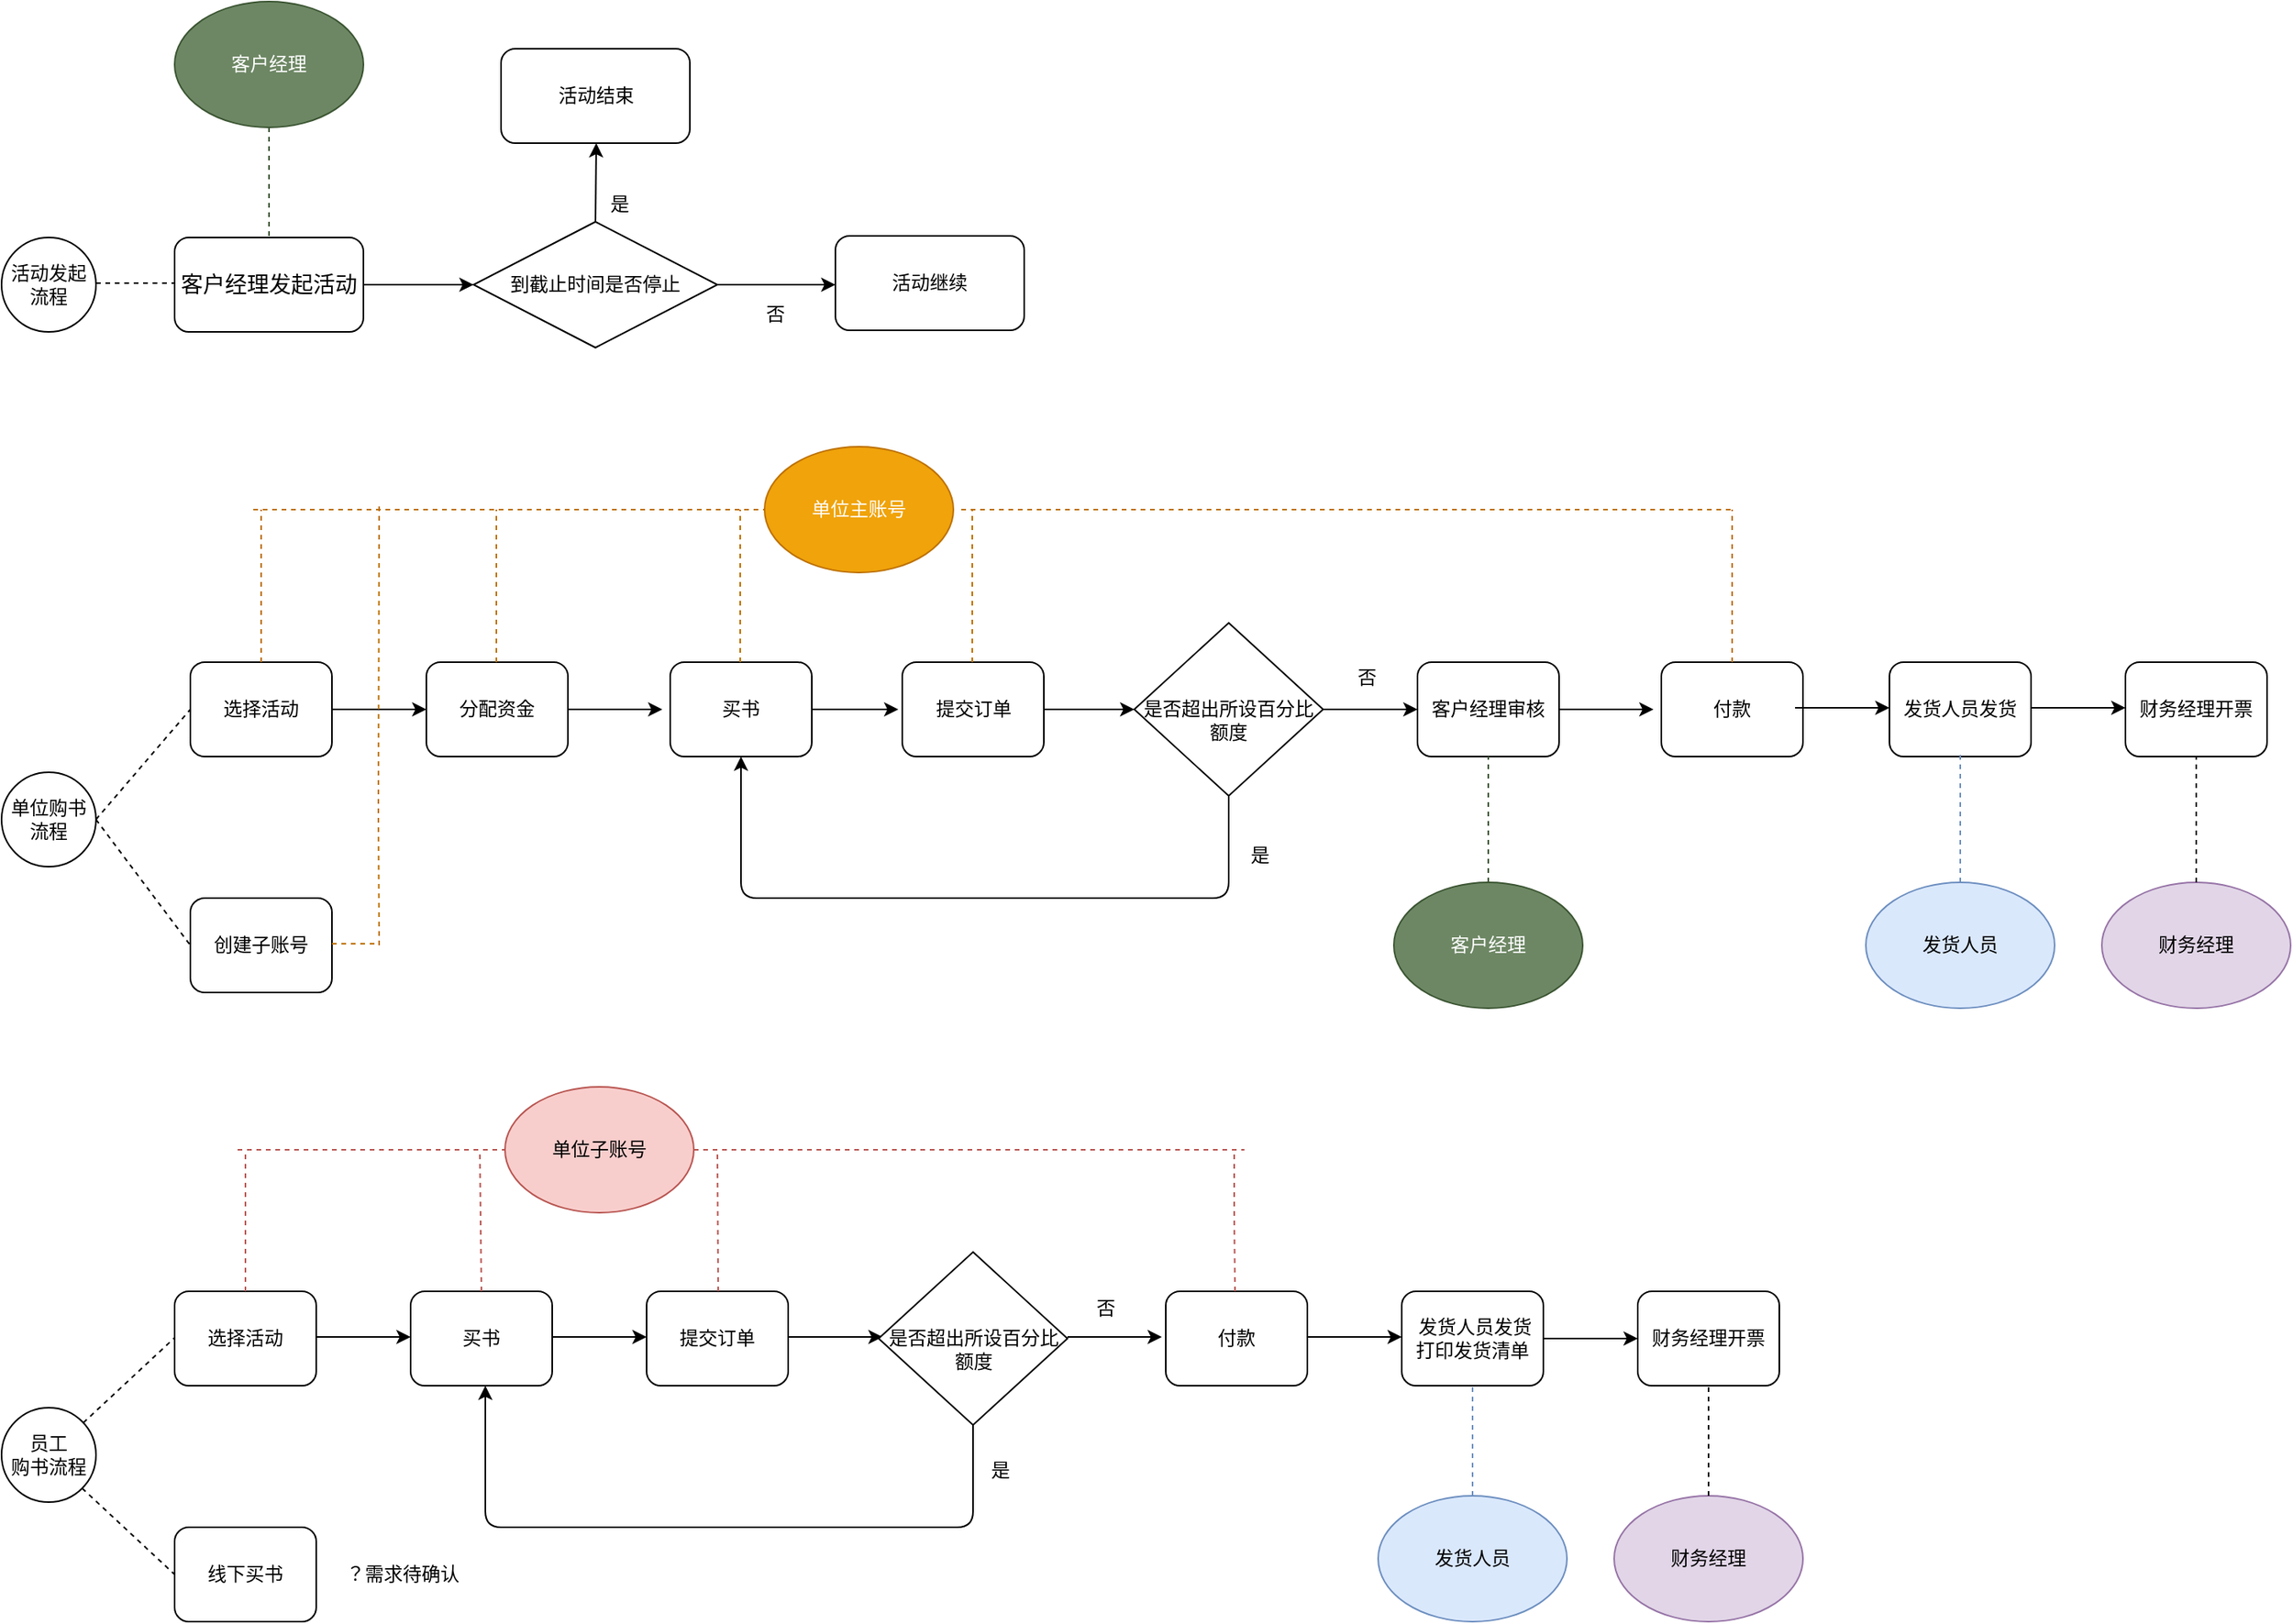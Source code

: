 <mxfile pages="3" version="11.2.5" type="github"><diagram id="-rcwsGSLVSfgS0dbpl9o" name="Page-1"><mxGraphModel dx="1278" dy="508" grid="1" gridSize="10" guides="1" tooltips="1" connect="1" arrows="1" fold="1" page="1" pageScale="1" pageWidth="827" pageHeight="1169" math="0" shadow="0"><root><mxCell id="0"/><mxCell id="1" parent="0"/><mxCell id="UV1tij4vl6bPp7Pva2uE-93" value="" style="edgeStyle=orthogonalEdgeStyle;rounded=0;orthogonalLoop=1;jettySize=auto;html=1;" parent="1" source="UV1tij4vl6bPp7Pva2uE-1" edge="1"><mxGeometry relative="1" as="geometry"><mxPoint x="320" y="210" as="targetPoint"/></mxGeometry></mxCell><mxCell id="UV1tij4vl6bPp7Pva2uE-1" value="&lt;font style=&quot;font-size: 14px&quot;&gt;客户经理发起活动&lt;/font&gt;" style="rounded=1;whiteSpace=wrap;html=1;" parent="1" vertex="1"><mxGeometry x="130" y="180" width="120" height="60" as="geometry"/></mxCell><mxCell id="UV1tij4vl6bPp7Pva2uE-5" value="选择活动" style="rounded=1;whiteSpace=wrap;html=1;" parent="1" vertex="1"><mxGeometry x="140" y="450" width="90" height="60" as="geometry"/></mxCell><mxCell id="UV1tij4vl6bPp7Pva2uE-6" value="单位购书流程" style="ellipse;whiteSpace=wrap;html=1;aspect=fixed;" parent="1" vertex="1"><mxGeometry x="20" y="520" width="60" height="60" as="geometry"/></mxCell><mxCell id="UV1tij4vl6bPp7Pva2uE-7" value="" style="endArrow=none;dashed=1;html=1;exitX=1;exitY=0.5;exitDx=0;exitDy=0;entryX=0;entryY=0.5;entryDx=0;entryDy=0;" parent="1" source="UV1tij4vl6bPp7Pva2uE-6" target="UV1tij4vl6bPp7Pva2uE-5" edge="1"><mxGeometry width="50" height="50" relative="1" as="geometry"><mxPoint x="90" y="500" as="sourcePoint"/><mxPoint x="140" y="450" as="targetPoint"/></mxGeometry></mxCell><mxCell id="UV1tij4vl6bPp7Pva2uE-8" value="" style="endArrow=classic;html=1;exitX=1;exitY=0.5;exitDx=0;exitDy=0;" parent="1" source="UV1tij4vl6bPp7Pva2uE-5" edge="1"><mxGeometry width="50" height="50" relative="1" as="geometry"><mxPoint x="315" y="505" as="sourcePoint"/><mxPoint x="290" y="480" as="targetPoint"/></mxGeometry></mxCell><mxCell id="UV1tij4vl6bPp7Pva2uE-10" value="分配资金" style="rounded=1;whiteSpace=wrap;html=1;" parent="1" vertex="1"><mxGeometry x="290" y="450" width="90" height="60" as="geometry"/></mxCell><mxCell id="UV1tij4vl6bPp7Pva2uE-12" value="" style="endArrow=classic;html=1;exitX=1;exitY=0.5;exitDx=0;exitDy=0;" parent="1" edge="1"><mxGeometry width="50" height="50" relative="1" as="geometry"><mxPoint x="380" y="480" as="sourcePoint"/><mxPoint x="440" y="480" as="targetPoint"/></mxGeometry></mxCell><mxCell id="UV1tij4vl6bPp7Pva2uE-14" value="" style="endArrow=classic;html=1;exitX=1;exitY=0.5;exitDx=0;exitDy=0;" parent="1" edge="1"><mxGeometry width="50" height="50" relative="1" as="geometry"><mxPoint x="530" y="480" as="sourcePoint"/><mxPoint x="590" y="480" as="targetPoint"/></mxGeometry></mxCell><mxCell id="UV1tij4vl6bPp7Pva2uE-15" value="买书" style="rounded=1;whiteSpace=wrap;html=1;" parent="1" vertex="1"><mxGeometry x="445" y="450" width="90" height="60" as="geometry"/></mxCell><mxCell id="UV1tij4vl6bPp7Pva2uE-16" value="" style="endArrow=classic;html=1;exitX=1;exitY=0.5;exitDx=0;exitDy=0;" parent="1" edge="1"><mxGeometry width="50" height="50" relative="1" as="geometry"><mxPoint x="680" y="480" as="sourcePoint"/><mxPoint x="740" y="480" as="targetPoint"/></mxGeometry></mxCell><mxCell id="UV1tij4vl6bPp7Pva2uE-17" value="客户经理审核" style="rounded=1;whiteSpace=wrap;html=1;" parent="1" vertex="1"><mxGeometry x="920" y="450" width="90" height="60" as="geometry"/></mxCell><mxCell id="UV1tij4vl6bPp7Pva2uE-20" value="" style="endArrow=classic;html=1;exitX=1;exitY=0.5;exitDx=0;exitDy=0;" parent="1" edge="1"><mxGeometry width="50" height="50" relative="1" as="geometry"><mxPoint x="1010" y="480" as="sourcePoint"/><mxPoint x="1070" y="480" as="targetPoint"/></mxGeometry></mxCell><mxCell id="UV1tij4vl6bPp7Pva2uE-21" value="付款" style="rounded=1;whiteSpace=wrap;html=1;" parent="1" vertex="1"><mxGeometry x="1075" y="450" width="90" height="60" as="geometry"/></mxCell><mxCell id="UV1tij4vl6bPp7Pva2uE-22" value="活动发起流程" style="ellipse;whiteSpace=wrap;html=1;aspect=fixed;" parent="1" vertex="1"><mxGeometry x="20" y="180" width="60" height="60" as="geometry"/></mxCell><mxCell id="UV1tij4vl6bPp7Pva2uE-23" value="" style="endArrow=none;dashed=1;html=1;exitX=1;exitY=0.5;exitDx=0;exitDy=0;entryX=0;entryY=0.5;entryDx=0;entryDy=0;" parent="1" edge="1"><mxGeometry width="50" height="50" relative="1" as="geometry"><mxPoint x="80" y="209" as="sourcePoint"/><mxPoint x="130" y="209" as="targetPoint"/></mxGeometry></mxCell><mxCell id="UV1tij4vl6bPp7Pva2uE-24" value="发货人员发货" style="rounded=1;whiteSpace=wrap;html=1;" parent="1" vertex="1"><mxGeometry x="1220" y="450" width="90" height="60" as="geometry"/></mxCell><mxCell id="UV1tij4vl6bPp7Pva2uE-25" value="" style="endArrow=classic;html=1;exitX=1;exitY=0.5;exitDx=0;exitDy=0;" parent="1" edge="1"><mxGeometry width="50" height="50" relative="1" as="geometry"><mxPoint x="1160" y="479" as="sourcePoint"/><mxPoint x="1220" y="479" as="targetPoint"/></mxGeometry></mxCell><mxCell id="UV1tij4vl6bPp7Pva2uE-26" value="提交订单" style="rounded=1;whiteSpace=wrap;html=1;" parent="1" vertex="1"><mxGeometry x="592.5" y="450" width="90" height="60" as="geometry"/></mxCell><mxCell id="UV1tij4vl6bPp7Pva2uE-28" value="" style="endArrow=classic;html=1;exitX=1;exitY=0.5;exitDx=0;exitDy=0;" parent="1" edge="1"><mxGeometry width="50" height="50" relative="1" as="geometry"><mxPoint x="1310" y="479" as="sourcePoint"/><mxPoint x="1370" y="479" as="targetPoint"/></mxGeometry></mxCell><mxCell id="UV1tij4vl6bPp7Pva2uE-29" value="财务经理开票" style="rounded=1;whiteSpace=wrap;html=1;" parent="1" vertex="1"><mxGeometry x="1370" y="450" width="90" height="60" as="geometry"/></mxCell><mxCell id="UV1tij4vl6bPp7Pva2uE-31" value="创建子账号" style="rounded=1;whiteSpace=wrap;html=1;" parent="1" vertex="1"><mxGeometry x="140" y="600" width="90" height="60" as="geometry"/></mxCell><mxCell id="UV1tij4vl6bPp7Pva2uE-32" value="" style="endArrow=none;dashed=1;html=1;exitX=1;exitY=0.5;exitDx=0;exitDy=0;entryX=0;entryY=0.5;entryDx=0;entryDy=0;" parent="1" source="UV1tij4vl6bPp7Pva2uE-6" target="UV1tij4vl6bPp7Pva2uE-31" edge="1"><mxGeometry width="50" height="50" relative="1" as="geometry"><mxPoint x="80" y="700" as="sourcePoint"/><mxPoint x="140" y="600" as="targetPoint"/></mxGeometry></mxCell><mxCell id="UV1tij4vl6bPp7Pva2uE-34" value="&lt;div&gt;员工&lt;/div&gt;购书流程" style="ellipse;whiteSpace=wrap;html=1;aspect=fixed;" parent="1" vertex="1"><mxGeometry x="20" y="924" width="60" height="60" as="geometry"/></mxCell><mxCell id="UV1tij4vl6bPp7Pva2uE-35" value="" style="endArrow=none;dashed=1;html=1;entryX=0;entryY=0.5;entryDx=0;entryDy=0;" parent="1" edge="1" source="UV1tij4vl6bPp7Pva2uE-34"><mxGeometry width="50" height="50" relative="1" as="geometry"><mxPoint x="80" y="879.5" as="sourcePoint"/><mxPoint x="130" y="879.5" as="targetPoint"/></mxGeometry></mxCell><mxCell id="UV1tij4vl6bPp7Pva2uE-37" value="选择活动" style="rounded=1;whiteSpace=wrap;html=1;" parent="1" vertex="1"><mxGeometry x="130" y="850" width="90" height="60" as="geometry"/></mxCell><mxCell id="UV1tij4vl6bPp7Pva2uE-38" value="" style="endArrow=classic;html=1;exitX=1;exitY=0.5;exitDx=0;exitDy=0;" parent="1" edge="1"><mxGeometry width="50" height="50" relative="1" as="geometry"><mxPoint x="220" y="879" as="sourcePoint"/><mxPoint x="280" y="879" as="targetPoint"/></mxGeometry></mxCell><mxCell id="UV1tij4vl6bPp7Pva2uE-39" value="买书" style="rounded=1;whiteSpace=wrap;html=1;" parent="1" vertex="1"><mxGeometry x="280" y="850" width="90" height="60" as="geometry"/></mxCell><mxCell id="UV1tij4vl6bPp7Pva2uE-40" value="" style="endArrow=classic;html=1;exitX=1;exitY=0.5;exitDx=0;exitDy=0;" parent="1" edge="1"><mxGeometry width="50" height="50" relative="1" as="geometry"><mxPoint x="370" y="879" as="sourcePoint"/><mxPoint x="430" y="879" as="targetPoint"/></mxGeometry></mxCell><mxCell id="UV1tij4vl6bPp7Pva2uE-41" value="提交订单" style="rounded=1;whiteSpace=wrap;html=1;" parent="1" vertex="1"><mxGeometry x="430" y="850" width="90" height="60" as="geometry"/></mxCell><mxCell id="UV1tij4vl6bPp7Pva2uE-42" value="付款" style="rounded=1;whiteSpace=wrap;html=1;" parent="1" vertex="1"><mxGeometry x="760" y="850" width="90" height="60" as="geometry"/></mxCell><mxCell id="UV1tij4vl6bPp7Pva2uE-43" value="" style="endArrow=classic;html=1;exitX=1;exitY=0.5;exitDx=0;exitDy=0;" parent="1" edge="1"><mxGeometry width="50" height="50" relative="1" as="geometry"><mxPoint x="520" y="879" as="sourcePoint"/><mxPoint x="580" y="879" as="targetPoint"/></mxGeometry></mxCell><mxCell id="UV1tij4vl6bPp7Pva2uE-44" value="" style="endArrow=classic;html=1;exitX=1;exitY=0.5;exitDx=0;exitDy=0;" parent="1" edge="1"><mxGeometry width="50" height="50" relative="1" as="geometry"><mxPoint x="850" y="879" as="sourcePoint"/><mxPoint x="910" y="879" as="targetPoint"/></mxGeometry></mxCell><mxCell id="UV1tij4vl6bPp7Pva2uE-45" value="&lt;div&gt;&amp;nbsp;发货人员发货&lt;/div&gt;&lt;div&gt;打印发货清单&lt;br&gt;&lt;/div&gt;" style="rounded=1;whiteSpace=wrap;html=1;" parent="1" vertex="1"><mxGeometry x="910" y="850" width="90" height="60" as="geometry"/></mxCell><mxCell id="UV1tij4vl6bPp7Pva2uE-47" value="财务经理开票" style="rounded=1;whiteSpace=wrap;html=1;" parent="1" vertex="1"><mxGeometry x="1060" y="850" width="90" height="60" as="geometry"/></mxCell><mxCell id="UV1tij4vl6bPp7Pva2uE-49" value="" style="endArrow=classic;html=1;exitX=1;exitY=0.5;exitDx=0;exitDy=0;" parent="1" edge="1"><mxGeometry width="50" height="50" relative="1" as="geometry"><mxPoint x="1000" y="880" as="sourcePoint"/><mxPoint x="1060" y="880" as="targetPoint"/></mxGeometry></mxCell><mxCell id="UV1tij4vl6bPp7Pva2uE-50" value="单位子账号" style="ellipse;whiteSpace=wrap;html=1;fillColor=#f8cecc;strokeColor=#b85450;" parent="1" vertex="1"><mxGeometry x="340" y="720" width="120" height="80" as="geometry"/></mxCell><mxCell id="UV1tij4vl6bPp7Pva2uE-51" value="" style="endArrow=none;dashed=1;html=1;entryX=0;entryY=0.5;entryDx=0;entryDy=0;fillColor=#f8cecc;strokeColor=#b85450;" parent="1" target="UV1tij4vl6bPp7Pva2uE-50" edge="1"><mxGeometry width="50" height="50" relative="1" as="geometry"><mxPoint x="170" y="760" as="sourcePoint"/><mxPoint x="265" y="735" as="targetPoint"/></mxGeometry></mxCell><mxCell id="UV1tij4vl6bPp7Pva2uE-52" value="" style="endArrow=none;dashed=1;html=1;exitX=0.5;exitY=0;exitDx=0;exitDy=0;fillColor=#f8cecc;strokeColor=#b85450;" parent="1" source="UV1tij4vl6bPp7Pva2uE-37" edge="1"><mxGeometry width="50" height="50" relative="1" as="geometry"><mxPoint x="92.5" y="759.5" as="sourcePoint"/><mxPoint x="175" y="760" as="targetPoint"/></mxGeometry></mxCell><mxCell id="UV1tij4vl6bPp7Pva2uE-53" value="" style="endArrow=none;dashed=1;html=1;exitX=0.5;exitY=0;exitDx=0;exitDy=0;fillColor=#f8cecc;strokeColor=#b85450;" parent="1" source="UV1tij4vl6bPp7Pva2uE-39" edge="1"><mxGeometry width="50" height="50" relative="1" as="geometry"><mxPoint x="324" y="890" as="sourcePoint"/><mxPoint x="324" y="760" as="targetPoint"/></mxGeometry></mxCell><mxCell id="UV1tij4vl6bPp7Pva2uE-54" value="" style="endArrow=none;dashed=1;html=1;exitX=0.5;exitY=0;exitDx=0;exitDy=0;fillColor=#f8cecc;strokeColor=#b85450;" parent="1" edge="1"><mxGeometry width="50" height="50" relative="1" as="geometry"><mxPoint x="475.5" y="850" as="sourcePoint"/><mxPoint x="475" y="760" as="targetPoint"/></mxGeometry></mxCell><mxCell id="UV1tij4vl6bPp7Pva2uE-55" value="" style="endArrow=none;dashed=1;html=1;fillColor=#f8cecc;strokeColor=#b85450;exitX=1;exitY=0.5;exitDx=0;exitDy=0;" parent="1" source="UV1tij4vl6bPp7Pva2uE-50" edge="1"><mxGeometry width="50" height="50" relative="1" as="geometry"><mxPoint x="385" y="759.5" as="sourcePoint"/><mxPoint x="810" y="760" as="targetPoint"/></mxGeometry></mxCell><mxCell id="UV1tij4vl6bPp7Pva2uE-56" value="" style="endArrow=none;dashed=1;html=1;exitX=0.5;exitY=0;exitDx=0;exitDy=0;fillColor=#f8cecc;strokeColor=#b85450;" parent="1" edge="1"><mxGeometry width="50" height="50" relative="1" as="geometry"><mxPoint x="804" y="850" as="sourcePoint"/><mxPoint x="803.5" y="760" as="targetPoint"/><Array as="points"><mxPoint x="803.5" y="800"/></Array></mxGeometry></mxCell><mxCell id="UV1tij4vl6bPp7Pva2uE-57" value="发货人员" style="ellipse;whiteSpace=wrap;html=1;fillColor=#dae8fc;strokeColor=#6c8ebf;" parent="1" vertex="1"><mxGeometry x="895" y="980" width="120" height="80" as="geometry"/></mxCell><mxCell id="UV1tij4vl6bPp7Pva2uE-58" value="" style="endArrow=none;dashed=1;html=1;exitX=0.5;exitY=0;exitDx=0;exitDy=0;entryX=0.5;entryY=1;entryDx=0;entryDy=0;fillColor=#dae8fc;strokeColor=#6c8ebf;" parent="1" source="UV1tij4vl6bPp7Pva2uE-57" target="UV1tij4vl6bPp7Pva2uE-45" edge="1"><mxGeometry width="50" height="50" relative="1" as="geometry"><mxPoint x="930" y="980" as="sourcePoint"/><mxPoint x="980" y="930" as="targetPoint"/></mxGeometry></mxCell><mxCell id="UV1tij4vl6bPp7Pva2uE-59" value="财务经理" style="ellipse;whiteSpace=wrap;html=1;fillColor=#e1d5e7;strokeColor=#9673a6;" parent="1" vertex="1"><mxGeometry x="1045" y="980" width="120" height="80" as="geometry"/></mxCell><mxCell id="UV1tij4vl6bPp7Pva2uE-60" value="" style="endArrow=none;dashed=1;html=1;exitX=0.5;exitY=0;exitDx=0;exitDy=0;entryX=0.5;entryY=1;entryDx=0;entryDy=0;" parent="1" source="UV1tij4vl6bPp7Pva2uE-59" target="UV1tij4vl6bPp7Pva2uE-47" edge="1"><mxGeometry width="50" height="50" relative="1" as="geometry"><mxPoint x="1090" y="980" as="sourcePoint"/><mxPoint x="1140" y="930" as="targetPoint"/></mxGeometry></mxCell><mxCell id="UV1tij4vl6bPp7Pva2uE-61" value="单位主账号" style="ellipse;whiteSpace=wrap;html=1;fillColor=#f0a30a;strokeColor=#BD7000;fontColor=#ffffff;" parent="1" vertex="1"><mxGeometry x="505" y="313" width="120" height="80" as="geometry"/></mxCell><mxCell id="UV1tij4vl6bPp7Pva2uE-62" value="" style="endArrow=none;dashed=1;html=1;entryX=0;entryY=0.5;entryDx=0;entryDy=0;fillColor=#f0a30a;strokeColor=#BD7000;" parent="1" target="UV1tij4vl6bPp7Pva2uE-61" edge="1"><mxGeometry width="50" height="50" relative="1" as="geometry"><mxPoint x="180" y="353" as="sourcePoint"/><mxPoint x="355" y="319" as="targetPoint"/></mxGeometry></mxCell><mxCell id="UV1tij4vl6bPp7Pva2uE-63" value="" style="endArrow=none;dashed=1;html=1;fillColor=#f0a30a;strokeColor=#BD7000;exitX=0.5;exitY=0;exitDx=0;exitDy=0;" parent="1" source="UV1tij4vl6bPp7Pva2uE-5" edge="1"><mxGeometry width="50" height="50" relative="1" as="geometry"><mxPoint x="185" y="443" as="sourcePoint"/><mxPoint x="185" y="353" as="targetPoint"/></mxGeometry></mxCell><mxCell id="UV1tij4vl6bPp7Pva2uE-64" value="" style="endArrow=none;dashed=1;html=1;fillColor=#f0a30a;strokeColor=#BD7000;exitX=0.5;exitY=0;exitDx=0;exitDy=0;" parent="1" edge="1"><mxGeometry width="50" height="50" relative="1" as="geometry"><mxPoint x="334.5" y="450" as="sourcePoint"/><mxPoint x="334.5" y="353" as="targetPoint"/></mxGeometry></mxCell><mxCell id="UV1tij4vl6bPp7Pva2uE-65" value="" style="endArrow=none;dashed=1;html=1;fillColor=#f0a30a;strokeColor=#BD7000;" parent="1" edge="1"><mxGeometry width="50" height="50" relative="1" as="geometry"><mxPoint x="630" y="353" as="sourcePoint"/><mxPoint x="1120" y="353" as="targetPoint"/></mxGeometry></mxCell><mxCell id="UV1tij4vl6bPp7Pva2uE-66" value="" style="endArrow=none;dashed=1;html=1;fillColor=#f0a30a;strokeColor=#BD7000;exitX=0.5;exitY=0;exitDx=0;exitDy=0;" parent="1" edge="1"><mxGeometry width="50" height="50" relative="1" as="geometry"><mxPoint x="489.5" y="450" as="sourcePoint"/><mxPoint x="489.5" y="353" as="targetPoint"/></mxGeometry></mxCell><mxCell id="UV1tij4vl6bPp7Pva2uE-67" value="" style="endArrow=none;dashed=1;html=1;fillColor=#f0a30a;strokeColor=#BD7000;exitX=0.5;exitY=0;exitDx=0;exitDy=0;" parent="1" edge="1"><mxGeometry width="50" height="50" relative="1" as="geometry"><mxPoint x="637" y="450" as="sourcePoint"/><mxPoint x="637" y="353" as="targetPoint"/></mxGeometry></mxCell><mxCell id="UV1tij4vl6bPp7Pva2uE-68" value="客户经理" style="ellipse;whiteSpace=wrap;html=1;fillColor=#6d8764;strokeColor=#3A5431;fontColor=#ffffff;" parent="1" vertex="1"><mxGeometry x="905" y="590" width="120" height="80" as="geometry"/></mxCell><mxCell id="UV1tij4vl6bPp7Pva2uE-73" value="" style="endArrow=none;dashed=1;html=1;fillColor=#6d8764;strokeColor=#3A5431;" parent="1" edge="1"><mxGeometry width="50" height="50" relative="1" as="geometry"><mxPoint x="965" y="590" as="sourcePoint"/><mxPoint x="965" y="510" as="targetPoint"/></mxGeometry></mxCell><mxCell id="UV1tij4vl6bPp7Pva2uE-74" value="" style="endArrow=none;dashed=1;html=1;fillColor=#f0a30a;strokeColor=#BD7000;exitX=0.5;exitY=0;exitDx=0;exitDy=0;" parent="1" edge="1"><mxGeometry width="50" height="50" relative="1" as="geometry"><mxPoint x="1120" y="450" as="sourcePoint"/><mxPoint x="1120" y="353" as="targetPoint"/></mxGeometry></mxCell><mxCell id="UV1tij4vl6bPp7Pva2uE-76" value="发货人员" style="ellipse;whiteSpace=wrap;html=1;fillColor=#dae8fc;strokeColor=#6c8ebf;" parent="1" vertex="1"><mxGeometry x="1205" y="590" width="120" height="80" as="geometry"/></mxCell><mxCell id="UV1tij4vl6bPp7Pva2uE-77" value="" style="endArrow=none;dashed=1;html=1;exitX=0.5;exitY=0;exitDx=0;exitDy=0;entryX=0.5;entryY=1;entryDx=0;entryDy=0;fillColor=#dae8fc;strokeColor=#6c8ebf;" parent="1" source="UV1tij4vl6bPp7Pva2uE-76" edge="1"><mxGeometry width="50" height="50" relative="1" as="geometry"><mxPoint x="1240" y="579" as="sourcePoint"/><mxPoint x="1265" y="509" as="targetPoint"/></mxGeometry></mxCell><mxCell id="UV1tij4vl6bPp7Pva2uE-78" value="财务经理" style="ellipse;whiteSpace=wrap;html=1;fillColor=#e1d5e7;strokeColor=#9673a6;" parent="1" vertex="1"><mxGeometry x="1355" y="590" width="120" height="80" as="geometry"/></mxCell><mxCell id="UV1tij4vl6bPp7Pva2uE-79" value="" style="endArrow=none;dashed=1;html=1;exitX=0.5;exitY=0;exitDx=0;exitDy=0;entryX=0.5;entryY=1;entryDx=0;entryDy=0;" parent="1" source="UV1tij4vl6bPp7Pva2uE-78" target="UV1tij4vl6bPp7Pva2uE-29" edge="1"><mxGeometry width="50" height="50" relative="1" as="geometry"><mxPoint x="1405" y="625" as="sourcePoint"/><mxPoint x="1420" y="555" as="targetPoint"/></mxGeometry></mxCell><mxCell id="UV1tij4vl6bPp7Pva2uE-82" value="" style="endArrow=none;dashed=1;html=1;fillColor=#f0a30a;strokeColor=#BD7000;" parent="1" edge="1"><mxGeometry width="50" height="50" relative="1" as="geometry"><mxPoint x="260" y="630" as="sourcePoint"/><mxPoint x="260" y="350" as="targetPoint"/><Array as="points"><mxPoint x="259.5" y="547"/></Array></mxGeometry></mxCell><mxCell id="UV1tij4vl6bPp7Pva2uE-83" value="" style="endArrow=none;dashed=1;html=1;fillColor=#f0a30a;strokeColor=#BD7000;" parent="1" edge="1"><mxGeometry width="50" height="50" relative="1" as="geometry"><mxPoint x="230" y="629" as="sourcePoint"/><mxPoint x="260" y="629" as="targetPoint"/></mxGeometry></mxCell><mxCell id="UV1tij4vl6bPp7Pva2uE-90" value="客户经理" style="ellipse;whiteSpace=wrap;html=1;fillColor=#6d8764;strokeColor=#3A5431;fontColor=#ffffff;" parent="1" vertex="1"><mxGeometry x="130" y="30" width="120" height="80" as="geometry"/></mxCell><mxCell id="UV1tij4vl6bPp7Pva2uE-91" value="" style="endArrow=none;dashed=1;html=1;fillColor=#6d8764;strokeColor=#3A5431;entryX=0.5;entryY=0;entryDx=0;entryDy=0;exitX=0.5;exitY=1;exitDx=0;exitDy=0;" parent="1" source="UV1tij4vl6bPp7Pva2uE-90" target="UV1tij4vl6bPp7Pva2uE-1" edge="1"><mxGeometry width="50" height="50" relative="1" as="geometry"><mxPoint x="180" y="110" as="sourcePoint"/><mxPoint x="190" y="160" as="targetPoint"/></mxGeometry></mxCell><mxCell id="UV1tij4vl6bPp7Pva2uE-96" value="到截止时间是否停止" style="rhombus;whiteSpace=wrap;html=1;" parent="1" vertex="1"><mxGeometry x="320" y="170" width="155" height="80" as="geometry"/></mxCell><mxCell id="UV1tij4vl6bPp7Pva2uE-99" value="" style="endArrow=classic;html=1;exitX=1;exitY=0.5;exitDx=0;exitDy=0;" parent="1" source="UV1tij4vl6bPp7Pva2uE-96" edge="1"><mxGeometry width="50" height="50" relative="1" as="geometry"><mxPoint x="490" y="235" as="sourcePoint"/><mxPoint x="550" y="210" as="targetPoint"/></mxGeometry></mxCell><mxCell id="UV1tij4vl6bPp7Pva2uE-101" value="" style="endArrow=classic;html=1;exitX=0.5;exitY=0;exitDx=0;exitDy=0;" parent="1" source="UV1tij4vl6bPp7Pva2uE-96" edge="1"><mxGeometry width="50" height="50" relative="1" as="geometry"><mxPoint x="400" y="130" as="sourcePoint"/><mxPoint x="398" y="120" as="targetPoint"/><Array as="points"><mxPoint x="398" y="120"/></Array></mxGeometry></mxCell><mxCell id="UV1tij4vl6bPp7Pva2uE-102" value="是" style="text;html=1;resizable=0;points=[];autosize=1;align=left;verticalAlign=top;spacingTop=-4;" parent="1" vertex="1"><mxGeometry x="405" y="149" width="30" height="20" as="geometry"/></mxCell><mxCell id="UV1tij4vl6bPp7Pva2uE-103" value="否" style="text;html=1;resizable=0;points=[];autosize=1;align=left;verticalAlign=top;spacingTop=-4;" parent="1" vertex="1"><mxGeometry x="504" y="219" width="30" height="20" as="geometry"/></mxCell><mxCell id="UV1tij4vl6bPp7Pva2uE-105" value="活动继续" style="rounded=1;whiteSpace=wrap;html=1;" parent="1" vertex="1"><mxGeometry x="550" y="179" width="120" height="60" as="geometry"/></mxCell><mxCell id="UV1tij4vl6bPp7Pva2uE-107" value="活动结束" style="rounded=1;whiteSpace=wrap;html=1;" parent="1" vertex="1"><mxGeometry x="337.5" y="60" width="120" height="60" as="geometry"/></mxCell><mxCell id="UV1tij4vl6bPp7Pva2uE-108" value="&lt;div&gt;&lt;br&gt;&lt;/div&gt;&lt;div&gt;是否超出所设百分比额度&lt;/div&gt;" style="rhombus;whiteSpace=wrap;html=1;" parent="1" vertex="1"><mxGeometry x="740" y="425" width="120" height="110" as="geometry"/></mxCell><mxCell id="UV1tij4vl6bPp7Pva2uE-111" value="" style="endArrow=classic;html=1;exitX=1;exitY=0.5;exitDx=0;exitDy=0;" parent="1" edge="1"><mxGeometry width="50" height="50" relative="1" as="geometry"><mxPoint x="860" y="480" as="sourcePoint"/><mxPoint x="920" y="480" as="targetPoint"/></mxGeometry></mxCell><mxCell id="UV1tij4vl6bPp7Pva2uE-112" value="否" style="text;html=1;resizable=0;points=[];autosize=1;align=left;verticalAlign=top;spacingTop=-4;" parent="1" vertex="1"><mxGeometry x="880" y="450" width="30" height="20" as="geometry"/></mxCell><mxCell id="UV1tij4vl6bPp7Pva2uE-113" value="" style="endArrow=classic;html=1;entryX=0.5;entryY=1;entryDx=0;entryDy=0;exitX=0.5;exitY=1;exitDx=0;exitDy=0;" parent="1" source="UV1tij4vl6bPp7Pva2uE-108" target="UV1tij4vl6bPp7Pva2uE-15" edge="1"><mxGeometry width="50" height="50" relative="1" as="geometry"><mxPoint x="800" y="590" as="sourcePoint"/><mxPoint x="510" y="530" as="targetPoint"/><Array as="points"><mxPoint x="800" y="600"/><mxPoint x="490" y="600"/></Array></mxGeometry></mxCell><mxCell id="UV1tij4vl6bPp7Pva2uE-115" value="是" style="text;html=1;resizable=0;points=[];autosize=1;align=left;verticalAlign=top;spacingTop=-4;" parent="1" vertex="1"><mxGeometry x="812" y="563" width="30" height="20" as="geometry"/></mxCell><mxCell id="UV1tij4vl6bPp7Pva2uE-116" value="&lt;div&gt;&lt;br&gt;&lt;/div&gt;&lt;div&gt;是否超出所设百分比额度&lt;/div&gt;" style="rhombus;whiteSpace=wrap;html=1;" parent="1" vertex="1"><mxGeometry x="577.5" y="825" width="120" height="110" as="geometry"/></mxCell><mxCell id="UV1tij4vl6bPp7Pva2uE-117" value="" style="endArrow=classic;html=1;exitX=1;exitY=0.5;exitDx=0;exitDy=0;" parent="1" edge="1"><mxGeometry width="50" height="50" relative="1" as="geometry"><mxPoint x="697.5" y="879" as="sourcePoint"/><mxPoint x="757.5" y="879" as="targetPoint"/></mxGeometry></mxCell><mxCell id="UV1tij4vl6bPp7Pva2uE-120" value="" style="endArrow=classic;html=1;entryX=0.5;entryY=1;entryDx=0;entryDy=0;exitX=0.5;exitY=1;exitDx=0;exitDy=0;" parent="1" edge="1"><mxGeometry width="50" height="50" relative="1" as="geometry"><mxPoint x="637.5" y="935" as="sourcePoint"/><mxPoint x="327.5" y="910" as="targetPoint"/><Array as="points"><mxPoint x="637.5" y="1000"/><mxPoint x="327.5" y="1000"/></Array></mxGeometry></mxCell><mxCell id="UV1tij4vl6bPp7Pva2uE-122" value="否" style="text;html=1;resizable=0;points=[];autosize=1;align=left;verticalAlign=top;spacingTop=-4;" parent="1" vertex="1"><mxGeometry x="714" y="851" width="30" height="20" as="geometry"/></mxCell><mxCell id="UV1tij4vl6bPp7Pva2uE-123" value="是" style="text;html=1;resizable=0;points=[];autosize=1;align=left;verticalAlign=top;spacingTop=-4;" parent="1" vertex="1"><mxGeometry x="647" y="954" width="30" height="20" as="geometry"/></mxCell><mxCell id="9YlCDCsqjLNBx9pwByRw-1" value="线下买书" style="rounded=1;whiteSpace=wrap;html=1;" vertex="1" parent="1"><mxGeometry x="130" y="1000" width="90" height="60" as="geometry"/></mxCell><mxCell id="9YlCDCsqjLNBx9pwByRw-2" value="" style="endArrow=none;dashed=1;html=1;entryX=0;entryY=0.5;entryDx=0;entryDy=0;exitX=1;exitY=1;exitDx=0;exitDy=0;" edge="1" parent="1" source="UV1tij4vl6bPp7Pva2uE-34" target="9YlCDCsqjLNBx9pwByRw-1"><mxGeometry width="50" height="50" relative="1" as="geometry"><mxPoint x="71" y="970" as="sourcePoint"/><mxPoint x="140" y="889.5" as="targetPoint"/></mxGeometry></mxCell><mxCell id="9YlCDCsqjLNBx9pwByRw-3" value="？需求待确认" style="text;html=1;strokeColor=none;fillColor=none;align=center;verticalAlign=middle;whiteSpace=wrap;rounded=0;" vertex="1" parent="1"><mxGeometry x="230" y="1020" width="90" height="20" as="geometry"/></mxCell></root></mxGraphModel></diagram><diagram name="Page-1" id="sfThPlHwHZOiSt4y5glK"><mxGraphModel dx="1278" dy="558" grid="1" gridSize="10" guides="1" tooltips="1" connect="1" arrows="1" fold="1" page="1" pageScale="1" pageWidth="827" pageHeight="1169" math="0" shadow="0"><root><mxCell id="0"/><mxCell id="1" parent="0"/><mxCell id="Br2GDo6hz2B611YFDhFN-1" value="单位账号" style="swimlane;fontStyle=0;childLayout=stackLayout;horizontal=1;startSize=26;fillColor=none;horizontalStack=0;resizeParent=1;resizeParentMax=0;resizeLast=0;collapsible=1;marginBottom=0;" parent="1" vertex="1"><mxGeometry x="343" y="276" width="140" height="78" as="geometry"/></mxCell><mxCell id="Br2GDo6hz2B611YFDhFN-2" value="id" style="text;strokeColor=none;fillColor=none;align=left;verticalAlign=top;spacingLeft=4;spacingRight=4;overflow=hidden;rotatable=0;points=[[0,0.5],[1,0.5]];portConstraint=eastwest;" parent="Br2GDo6hz2B611YFDhFN-1" vertex="1"><mxGeometry y="26" width="140" height="26" as="geometry"/></mxCell><mxCell id="Br2GDo6hz2B611YFDhFN-4" value="fatherid=0" style="text;strokeColor=none;fillColor=none;align=left;verticalAlign=top;spacingLeft=4;spacingRight=4;overflow=hidden;rotatable=0;points=[[0,0.5],[1,0.5]];portConstraint=eastwest;" parent="Br2GDo6hz2B611YFDhFN-1" vertex="1"><mxGeometry y="52" width="140" height="26" as="geometry"/></mxCell><mxCell id="Br2GDo6hz2B611YFDhFN-5" value="子账号" style="swimlane;fontStyle=0;childLayout=stackLayout;horizontal=1;startSize=26;fillColor=none;horizontalStack=0;resizeParent=1;resizeParentMax=0;resizeLast=0;collapsible=1;marginBottom=0;" parent="1" vertex="1"><mxGeometry x="553" y="250" width="140" height="104" as="geometry"/></mxCell><mxCell id="Br2GDo6hz2B611YFDhFN-6" value="id" style="text;strokeColor=none;fillColor=none;align=left;verticalAlign=top;spacingLeft=4;spacingRight=4;overflow=hidden;rotatable=0;points=[[0,0.5],[1,0.5]];portConstraint=eastwest;" parent="Br2GDo6hz2B611YFDhFN-5" vertex="1"><mxGeometry y="26" width="140" height="26" as="geometry"/></mxCell><mxCell id="Br2GDo6hz2B611YFDhFN-7" value="fatherid" style="text;strokeColor=none;fillColor=none;align=left;verticalAlign=top;spacingLeft=4;spacingRight=4;overflow=hidden;rotatable=0;points=[[0,0.5],[1,0.5]];portConstraint=eastwest;" parent="Br2GDo6hz2B611YFDhFN-5" vertex="1"><mxGeometry y="52" width="140" height="26" as="geometry"/></mxCell><mxCell id="Br2GDo6hz2B611YFDhFN-8" value="others..." style="text;strokeColor=none;fillColor=none;align=left;verticalAlign=top;spacingLeft=4;spacingRight=4;overflow=hidden;rotatable=0;points=[[0,0.5],[1,0.5]];portConstraint=eastwest;" parent="Br2GDo6hz2B611YFDhFN-5" vertex="1"><mxGeometry y="78" width="140" height="26" as="geometry"/></mxCell><mxCell id="Br2GDo6hz2B611YFDhFN-10" value="活动" style="swimlane;fontStyle=0;childLayout=stackLayout;horizontal=1;startSize=26;fillColor=none;horizontalStack=0;resizeParent=1;resizeParentMax=0;resizeLast=0;collapsible=1;marginBottom=0;" parent="1" vertex="1"><mxGeometry x="133" y="250" width="140" height="104" as="geometry"/></mxCell><mxCell id="Br2GDo6hz2B611YFDhFN-11" value="id" style="text;strokeColor=none;fillColor=none;align=left;verticalAlign=top;spacingLeft=4;spacingRight=4;overflow=hidden;rotatable=0;points=[[0,0.5],[1,0.5]];portConstraint=eastwest;" parent="Br2GDo6hz2B611YFDhFN-10" vertex="1"><mxGeometry y="26" width="140" height="26" as="geometry"/></mxCell><mxCell id="Br2GDo6hz2B611YFDhFN-12" value="clientid" style="text;strokeColor=none;fillColor=none;align=left;verticalAlign=top;spacingLeft=4;spacingRight=4;overflow=hidden;rotatable=0;points=[[0,0.5],[1,0.5]];portConstraint=eastwest;" parent="Br2GDo6hz2B611YFDhFN-10" vertex="1"><mxGeometry y="52" width="140" height="26" as="geometry"/></mxCell><mxCell id="Br2GDo6hz2B611YFDhFN-13" value="others..." style="text;strokeColor=none;fillColor=none;align=left;verticalAlign=top;spacingLeft=4;spacingRight=4;overflow=hidden;rotatable=0;points=[[0,0.5],[1,0.5]];portConstraint=eastwest;" parent="Br2GDo6hz2B611YFDhFN-10" vertex="1"><mxGeometry y="78" width="140" height="26" as="geometry"/></mxCell><mxCell id="Br2GDo6hz2B611YFDhFN-16" style="edgeStyle=orthogonalEdgeStyle;rounded=0;orthogonalLoop=1;jettySize=auto;html=1;entryX=1;entryY=0.5;entryDx=0;entryDy=0;" parent="1" source="Br2GDo6hz2B611YFDhFN-7" target="Br2GDo6hz2B611YFDhFN-2" edge="1"><mxGeometry relative="1" as="geometry"/></mxCell><mxCell id="Br2GDo6hz2B611YFDhFN-17" style="edgeStyle=orthogonalEdgeStyle;rounded=0;orthogonalLoop=1;jettySize=auto;html=1;entryX=0;entryY=0.5;entryDx=0;entryDy=0;" parent="1" source="Br2GDo6hz2B611YFDhFN-12" target="Br2GDo6hz2B611YFDhFN-2" edge="1"><mxGeometry relative="1" as="geometry"/></mxCell><mxCell id="XzVjkBDhphlVJfHIlBj1-1" value="资金分配" style="swimlane;fontStyle=0;childLayout=stackLayout;horizontal=1;startSize=26;fillColor=none;horizontalStack=0;resizeParent=1;resizeParentMax=0;resizeLast=0;collapsible=1;marginBottom=0;" parent="1" vertex="1"><mxGeometry x="350" y="70" width="140" height="130" as="geometry"/></mxCell><mxCell id="XzVjkBDhphlVJfHIlBj1-2" value="id" style="text;strokeColor=none;fillColor=none;align=left;verticalAlign=top;spacingLeft=4;spacingRight=4;overflow=hidden;rotatable=0;points=[[0,0.5],[1,0.5]];portConstraint=eastwest;" parent="XzVjkBDhphlVJfHIlBj1-1" vertex="1"><mxGeometry y="26" width="140" height="26" as="geometry"/></mxCell><mxCell id="XzVjkBDhphlVJfHIlBj1-3" value="activityid" style="text;strokeColor=none;fillColor=none;align=left;verticalAlign=top;spacingLeft=4;spacingRight=4;overflow=hidden;rotatable=0;points=[[0,0.5],[1,0.5]];portConstraint=eastwest;" parent="XzVjkBDhphlVJfHIlBj1-1" vertex="1"><mxGeometry y="52" width="140" height="26" as="geometry"/></mxCell><mxCell id="XzVjkBDhphlVJfHIlBj1-4" value="money&#10;&#10;clientid" style="text;strokeColor=none;fillColor=none;align=left;verticalAlign=top;spacingLeft=4;spacingRight=4;overflow=hidden;rotatable=0;points=[[0,0.5],[1,0.5]];portConstraint=eastwest;" parent="XzVjkBDhphlVJfHIlBj1-1" vertex="1"><mxGeometry y="78" width="140" height="52" as="geometry"/></mxCell><mxCell id="mkFapq1r6BxkapNFyCNO-1" value="" style="endArrow=none;dashed=1;html=1;" parent="1" edge="1"><mxGeometry width="50" height="50" relative="1" as="geometry"><mxPoint x="300" y="370" as="sourcePoint"/><mxPoint x="740" y="370" as="targetPoint"/></mxGeometry></mxCell><mxCell id="mkFapq1r6BxkapNFyCNO-2" value="" style="endArrow=none;dashed=1;html=1;" parent="1" edge="1"><mxGeometry width="50" height="50" relative="1" as="geometry"><mxPoint x="300" y="370" as="sourcePoint"/><mxPoint x="300" y="230" as="targetPoint"/></mxGeometry></mxCell><mxCell id="mkFapq1r6BxkapNFyCNO-3" value="" style="endArrow=none;dashed=1;html=1;" parent="1" edge="1"><mxGeometry width="50" height="50" relative="1" as="geometry"><mxPoint x="300" y="230" as="sourcePoint"/><mxPoint x="740" y="230" as="targetPoint"/></mxGeometry></mxCell><mxCell id="mkFapq1r6BxkapNFyCNO-4" value="" style="endArrow=none;dashed=1;html=1;" parent="1" edge="1"><mxGeometry width="50" height="50" relative="1" as="geometry"><mxPoint x="740" y="370" as="sourcePoint"/><mxPoint x="740" y="230" as="targetPoint"/></mxGeometry></mxCell><mxCell id="mkFapq1r6BxkapNFyCNO-5" value="自关联" style="text;html=1;strokeColor=none;fillColor=none;align=center;verticalAlign=middle;whiteSpace=wrap;rounded=0;" parent="1" vertex="1"><mxGeometry x="553" y="200" width="77" height="20" as="geometry"/></mxCell><mxCell id="bxngruDsr29_a4NDqFRW-1" style="edgeStyle=orthogonalEdgeStyle;rounded=0;orthogonalLoop=1;jettySize=auto;html=1;entryX=0;entryY=0.5;entryDx=0;entryDy=0;" parent="1" source="XzVjkBDhphlVJfHIlBj1-3" target="Br2GDo6hz2B611YFDhFN-11" edge="1"><mxGeometry relative="1" as="geometry"/></mxCell><mxCell id="B164QrKfVWXIsi0b_yBM-1" value="一对多" style="text;html=1;strokeColor=none;fillColor=none;align=center;verticalAlign=middle;whiteSpace=wrap;rounded=0;" parent="1" vertex="1"><mxGeometry x="500" y="289" width="40" height="20" as="geometry"/></mxCell><mxCell id="B164QrKfVWXIsi0b_yBM-2" value="多对一" style="text;html=1;strokeColor=none;fillColor=none;align=center;verticalAlign=middle;whiteSpace=wrap;rounded=0;" parent="1" vertex="1"><mxGeometry x="280" y="289" width="40" height="20" as="geometry"/></mxCell><mxCell id="B164QrKfVWXIsi0b_yBM-3" value="一对多" style="text;html=1;strokeColor=none;fillColor=none;align=center;verticalAlign=middle;whiteSpace=wrap;rounded=0;" parent="1" vertex="1"><mxGeometry x="120" y="190" width="40" height="20" as="geometry"/></mxCell></root></mxGraphModel></diagram><diagram name="第 2 页" id="rj_DcC8iyMogSd_vTOQP"><mxGraphModel dx="1278" dy="558" grid="1" gridSize="10" guides="1" tooltips="1" connect="1" arrows="1" fold="1" page="1" pageScale="1" pageWidth="1654" pageHeight="2336" math="0" shadow="0"><root><mxCell id="gOb7mxpxjc4wucskwfNt-0"/><mxCell id="gOb7mxpxjc4wucskwfNt-1" parent="gOb7mxpxjc4wucskwfNt-0"/><mxCell id="gOb7mxpxjc4wucskwfNt-9" style="edgeStyle=orthogonalEdgeStyle;rounded=0;orthogonalLoop=1;jettySize=auto;html=1;" parent="gOb7mxpxjc4wucskwfNt-1" source="gOb7mxpxjc4wucskwfNt-2" target="gOb7mxpxjc4wucskwfNt-3" edge="1"><mxGeometry relative="1" as="geometry"/></mxCell><mxCell id="gOb7mxpxjc4wucskwfNt-2" value="财务人员发起活动" style="rounded=0;whiteSpace=wrap;html=1;" parent="gOb7mxpxjc4wucskwfNt-1" vertex="1"><mxGeometry x="150" y="330" width="120" height="60" as="geometry"/></mxCell><mxCell id="gOb7mxpxjc4wucskwfNt-10" style="edgeStyle=orthogonalEdgeStyle;rounded=0;orthogonalLoop=1;jettySize=auto;html=1;entryX=0;entryY=0.5;entryDx=0;entryDy=0;" parent="gOb7mxpxjc4wucskwfNt-1" source="gOb7mxpxjc4wucskwfNt-3" target="gOb7mxpxjc4wucskwfNt-4" edge="1"><mxGeometry relative="1" as="geometry"/></mxCell><mxCell id="gOb7mxpxjc4wucskwfNt-11" style="edgeStyle=orthogonalEdgeStyle;rounded=0;orthogonalLoop=1;jettySize=auto;html=1;entryX=0;entryY=0.5;entryDx=0;entryDy=0;" parent="gOb7mxpxjc4wucskwfNt-1" source="gOb7mxpxjc4wucskwfNt-3" target="gOb7mxpxjc4wucskwfNt-5" edge="1"><mxGeometry relative="1" as="geometry"/></mxCell><mxCell id="gOb7mxpxjc4wucskwfNt-3" value="单位接受活动资金" style="rounded=0;whiteSpace=wrap;html=1;" parent="gOb7mxpxjc4wucskwfNt-1" vertex="1"><mxGeometry x="330" y="330" width="120" height="60" as="geometry"/></mxCell><mxCell id="gOb7mxpxjc4wucskwfNt-12" style="edgeStyle=orthogonalEdgeStyle;rounded=0;orthogonalLoop=1;jettySize=auto;html=1;entryX=0;entryY=0.5;entryDx=0;entryDy=0;" parent="gOb7mxpxjc4wucskwfNt-1" source="gOb7mxpxjc4wucskwfNt-4" target="gOb7mxpxjc4wucskwfNt-8" edge="1"><mxGeometry relative="1" as="geometry"/></mxCell><mxCell id="gOb7mxpxjc4wucskwfNt-4" value="单位购书" style="rounded=0;whiteSpace=wrap;html=1;" parent="gOb7mxpxjc4wucskwfNt-1" vertex="1"><mxGeometry x="510" y="240" width="120" height="60" as="geometry"/></mxCell><mxCell id="gOb7mxpxjc4wucskwfNt-7" value="" style="edgeStyle=orthogonalEdgeStyle;rounded=0;orthogonalLoop=1;jettySize=auto;html=1;" parent="gOb7mxpxjc4wucskwfNt-1" source="gOb7mxpxjc4wucskwfNt-5" target="gOb7mxpxjc4wucskwfNt-6" edge="1"><mxGeometry relative="1" as="geometry"/></mxCell><mxCell id="gOb7mxpxjc4wucskwfNt-5" value="单位分配资金" style="rounded=0;whiteSpace=wrap;html=1;" parent="gOb7mxpxjc4wucskwfNt-1" vertex="1"><mxGeometry x="510" y="400" width="120" height="60" as="geometry"/></mxCell><mxCell id="gOb7mxpxjc4wucskwfNt-13" style="edgeStyle=orthogonalEdgeStyle;rounded=0;orthogonalLoop=1;jettySize=auto;html=1;" parent="gOb7mxpxjc4wucskwfNt-1" source="gOb7mxpxjc4wucskwfNt-6" edge="1"><mxGeometry relative="1" as="geometry"><mxPoint x="770" y="350" as="targetPoint"/><Array as="points"><mxPoint x="770" y="350"/></Array></mxGeometry></mxCell><mxCell id="gOb7mxpxjc4wucskwfNt-6" value="员工购书" style="rounded=0;whiteSpace=wrap;html=1;" parent="gOb7mxpxjc4wucskwfNt-1" vertex="1"><mxGeometry x="710" y="400" width="120" height="60" as="geometry"/></mxCell><mxCell id="gOb7mxpxjc4wucskwfNt-16" style="edgeStyle=orthogonalEdgeStyle;rounded=0;orthogonalLoop=1;jettySize=auto;html=1;entryX=0;entryY=0.5;entryDx=0;entryDy=0;" parent="gOb7mxpxjc4wucskwfNt-1" source="gOb7mxpxjc4wucskwfNt-8" target="gOb7mxpxjc4wucskwfNt-15" edge="1"><mxGeometry relative="1" as="geometry"/></mxCell><mxCell id="gOb7mxpxjc4wucskwfNt-29" style="edgeStyle=orthogonalEdgeStyle;rounded=0;orthogonalLoop=1;jettySize=auto;html=1;" parent="gOb7mxpxjc4wucskwfNt-1" source="gOb7mxpxjc4wucskwfNt-8" edge="1"><mxGeometry relative="1" as="geometry"><mxPoint x="460" y="360" as="targetPoint"/><Array as="points"><mxPoint x="960" y="200"/><mxPoint x="460" y="200"/></Array></mxGeometry></mxCell><mxCell id="gOb7mxpxjc4wucskwfNt-8" value="是否超出所设百分比额度" style="rhombus;whiteSpace=wrap;html=1;" parent="gOb7mxpxjc4wucskwfNt-1" vertex="1"><mxGeometry x="865" y="310" width="190" height="80" as="geometry"/></mxCell><mxCell id="gOb7mxpxjc4wucskwfNt-28" value="" style="edgeStyle=orthogonalEdgeStyle;rounded=0;orthogonalLoop=1;jettySize=auto;html=1;" parent="gOb7mxpxjc4wucskwfNt-1" source="gOb7mxpxjc4wucskwfNt-15" target="gOb7mxpxjc4wucskwfNt-27" edge="1"><mxGeometry relative="1" as="geometry"/></mxCell><mxCell id="gOb7mxpxjc4wucskwfNt-15" value="客户经理审核" style="rounded=0;whiteSpace=wrap;html=1;" parent="gOb7mxpxjc4wucskwfNt-1" vertex="1"><mxGeometry x="1100" y="320" width="120" height="60" as="geometry"/></mxCell><mxCell id="gOb7mxpxjc4wucskwfNt-27" value="付款。且用支付宝等补请尾款" style="rounded=0;whiteSpace=wrap;html=1;" parent="gOb7mxpxjc4wucskwfNt-1" vertex="1"><mxGeometry x="1300" y="320" width="120" height="60" as="geometry"/></mxCell><mxCell id="gOb7mxpxjc4wucskwfNt-17" value="财务人员为客户充值一次钱则为一次活动，一次活动的钱只能在一次活动中用，不能与下次活动资金叠加" style="shape=callout;whiteSpace=wrap;html=1;perimeter=calloutPerimeter;" parent="gOb7mxpxjc4wucskwfNt-1" vertex="1"><mxGeometry x="125" y="200" width="150" height="130" as="geometry"/></mxCell><mxCell id="gOb7mxpxjc4wucskwfNt-18" value="是" style="text;html=1;strokeColor=none;fillColor=none;align=center;verticalAlign=middle;whiteSpace=wrap;rounded=0;" parent="gOb7mxpxjc4wucskwfNt-1" vertex="1"><mxGeometry x="910" y="255" width="40" height="20" as="geometry"/></mxCell><mxCell id="gOb7mxpxjc4wucskwfNt-19" value="否" style="text;html=1;strokeColor=none;fillColor=none;align=center;verticalAlign=middle;whiteSpace=wrap;rounded=0;" parent="gOb7mxpxjc4wucskwfNt-1" vertex="1"><mxGeometry x="1055" y="320" width="40" height="20" as="geometry"/></mxCell><mxCell id="gOb7mxpxjc4wucskwfNt-20" value="" style="endArrow=none;dashed=1;html=1;" parent="gOb7mxpxjc4wucskwfNt-1" edge="1"><mxGeometry width="50" height="50" relative="1" as="geometry"><mxPoint x="60" y="510" as="sourcePoint"/><mxPoint x="60" y="150" as="targetPoint"/></mxGeometry></mxCell><mxCell id="gOb7mxpxjc4wucskwfNt-21" value="" style="endArrow=none;dashed=1;html=1;" parent="gOb7mxpxjc4wucskwfNt-1" edge="1"><mxGeometry width="50" height="50" relative="1" as="geometry"><mxPoint x="1440" y="510" as="sourcePoint"/><mxPoint x="1440" y="150" as="targetPoint"/></mxGeometry></mxCell><mxCell id="gOb7mxpxjc4wucskwfNt-22" value="" style="endArrow=none;dashed=1;html=1;" parent="gOb7mxpxjc4wucskwfNt-1" edge="1"><mxGeometry width="50" height="50" relative="1" as="geometry"><mxPoint x="1440" y="150" as="sourcePoint"/><mxPoint x="60" y="150" as="targetPoint"/></mxGeometry></mxCell><mxCell id="gOb7mxpxjc4wucskwfNt-23" value="" style="endArrow=none;dashed=1;html=1;" parent="gOb7mxpxjc4wucskwfNt-1" edge="1"><mxGeometry width="50" height="50" relative="1" as="geometry"><mxPoint x="1440" y="510" as="sourcePoint"/><mxPoint x="60" y="510" as="targetPoint"/></mxGeometry></mxCell><mxCell id="gOb7mxpxjc4wucskwfNt-24" value="&lt;font style=&quot;font-size: 16px&quot;&gt;一次购书活动&lt;/font&gt;" style="text;html=1;strokeColor=none;fillColor=none;align=center;verticalAlign=middle;whiteSpace=wrap;rounded=0;" parent="gOb7mxpxjc4wucskwfNt-1" vertex="1"><mxGeometry x="650" y="520" width="110" height="20" as="geometry"/></mxCell></root></mxGraphModel></diagram></mxfile>